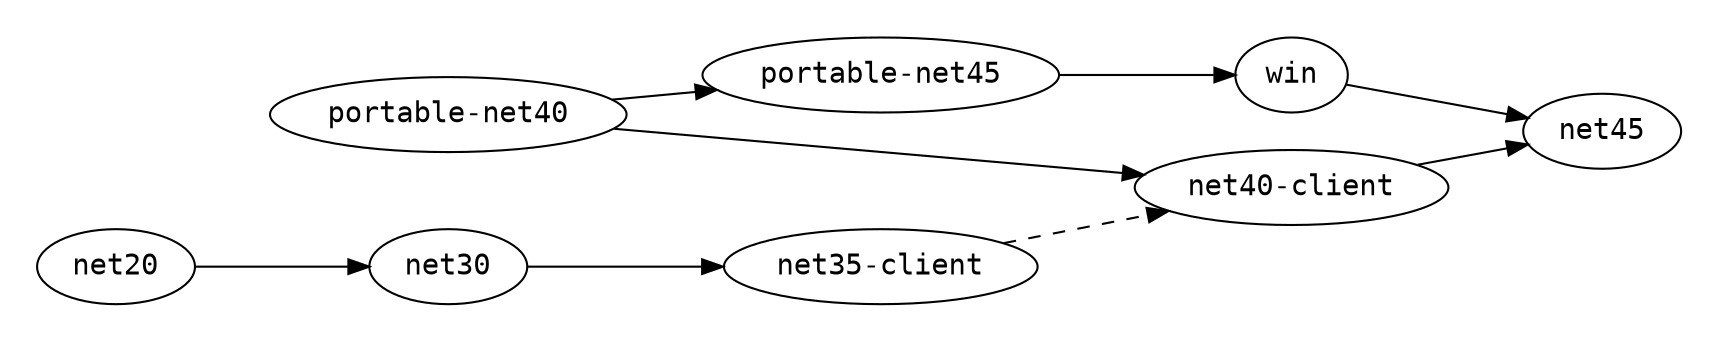 digraph "" {
    graph[fontname="Consolas";rankdir="LR";pad="0.25"];
    node[fontname="Consolas";target="_parent"];
    edge[fontname="Consolas"];

    net35client[label="net35-client"]
    net40client[label="net40-client"]
    portablenet40[label="portable-net40"]
    portablenet45[label="portable-net45"]

    net20 -> net30
    net30 -> net35client
    net35client -> net40client[style="dashed"]
    net40client -> net45

    portablenet40 -> net40client
    portablenet40 -> portablenet45
    portablenet45 -> win
    win -> net45
}
